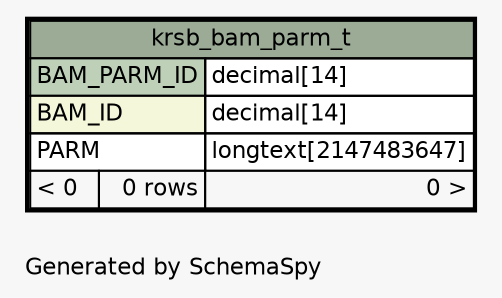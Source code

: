 // dot 2.28.0 on Mac OS X 10.7.2
// SchemaSpy rev 590
digraph "oneDegreeRelationshipsDiagram" {
  graph [
    rankdir="RL"
    bgcolor="#f7f7f7"
    label="\nGenerated by SchemaSpy"
    labeljust="l"
    nodesep="0.18"
    ranksep="0.46"
    fontname="Helvetica"
    fontsize="11"
  ];
  node [
    fontname="Helvetica"
    fontsize="11"
    shape="plaintext"
  ];
  edge [
    arrowsize="0.8"
  ];
  "krsb_bam_parm_t" [
    label=<
    <TABLE BORDER="2" CELLBORDER="1" CELLSPACING="0" BGCOLOR="#ffffff">
      <TR><TD COLSPAN="3" BGCOLOR="#9bab96" ALIGN="CENTER">krsb_bam_parm_t</TD></TR>
      <TR><TD PORT="BAM_PARM_ID" COLSPAN="2" BGCOLOR="#bed1b8" ALIGN="LEFT">BAM_PARM_ID</TD><TD PORT="BAM_PARM_ID.type" ALIGN="LEFT">decimal[14]</TD></TR>
      <TR><TD PORT="BAM_ID" COLSPAN="2" BGCOLOR="#f4f7da" ALIGN="LEFT">BAM_ID</TD><TD PORT="BAM_ID.type" ALIGN="LEFT">decimal[14]</TD></TR>
      <TR><TD PORT="PARM" COLSPAN="2" ALIGN="LEFT">PARM</TD><TD PORT="PARM.type" ALIGN="LEFT">longtext[2147483647]</TD></TR>
      <TR><TD ALIGN="LEFT" BGCOLOR="#f7f7f7">&lt; 0</TD><TD ALIGN="RIGHT" BGCOLOR="#f7f7f7">0 rows</TD><TD ALIGN="RIGHT" BGCOLOR="#f7f7f7">0 &gt;</TD></TR>
    </TABLE>>
    URL="krsb_bam_parm_t.html"
    tooltip="krsb_bam_parm_t"
  ];
}
